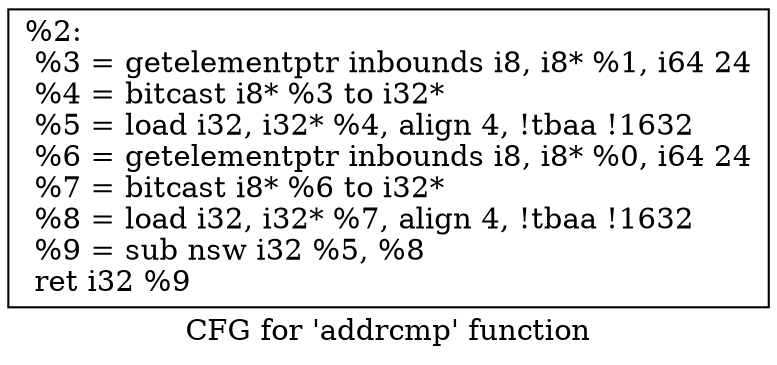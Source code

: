 digraph "CFG for 'addrcmp' function" {
	label="CFG for 'addrcmp' function";

	Node0x1a87f10 [shape=record,label="{%2:\l  %3 = getelementptr inbounds i8, i8* %1, i64 24\l  %4 = bitcast i8* %3 to i32*\l  %5 = load i32, i32* %4, align 4, !tbaa !1632\l  %6 = getelementptr inbounds i8, i8* %0, i64 24\l  %7 = bitcast i8* %6 to i32*\l  %8 = load i32, i32* %7, align 4, !tbaa !1632\l  %9 = sub nsw i32 %5, %8\l  ret i32 %9\l}"];
}
